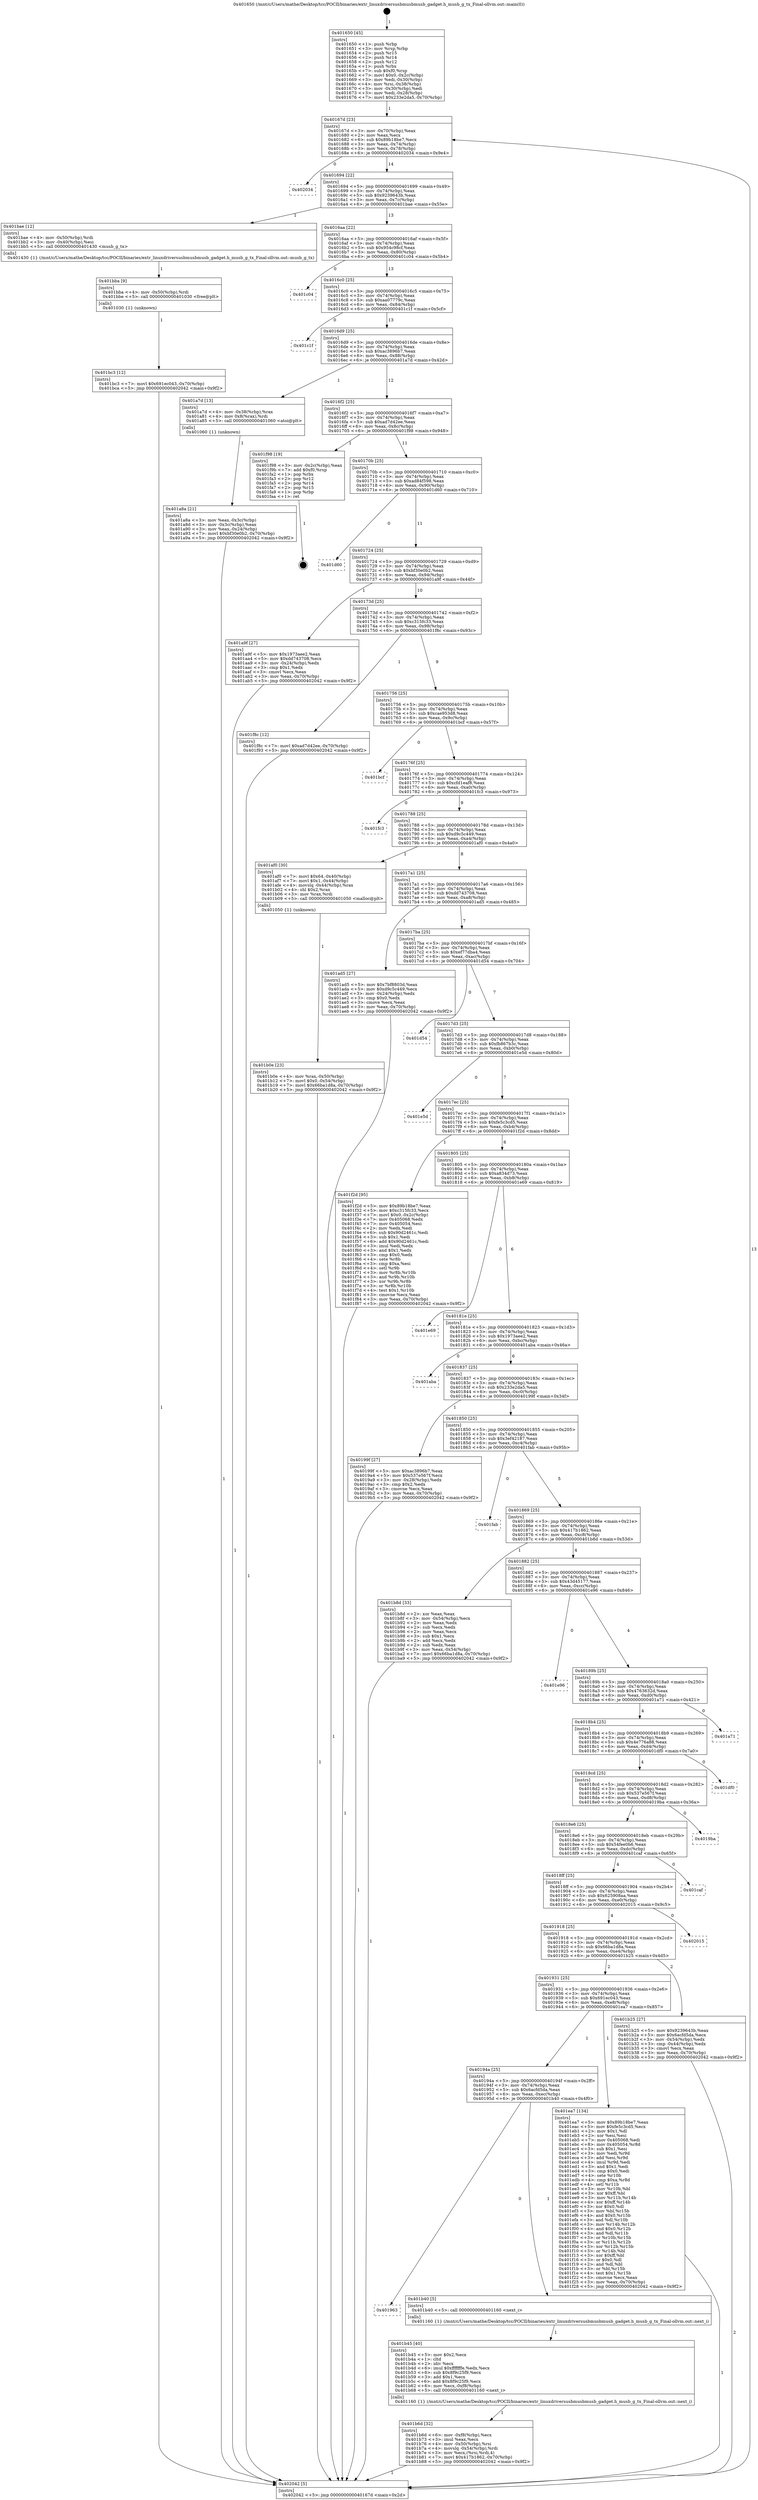 digraph "0x401650" {
  label = "0x401650 (/mnt/c/Users/mathe/Desktop/tcc/POCII/binaries/extr_linuxdriversusbmusbmusb_gadget.h_musb_g_tx_Final-ollvm.out::main(0))"
  labelloc = "t"
  node[shape=record]

  Entry [label="",width=0.3,height=0.3,shape=circle,fillcolor=black,style=filled]
  "0x40167d" [label="{
     0x40167d [23]\l
     | [instrs]\l
     &nbsp;&nbsp;0x40167d \<+3\>: mov -0x70(%rbp),%eax\l
     &nbsp;&nbsp;0x401680 \<+2\>: mov %eax,%ecx\l
     &nbsp;&nbsp;0x401682 \<+6\>: sub $0x89b18be7,%ecx\l
     &nbsp;&nbsp;0x401688 \<+3\>: mov %eax,-0x74(%rbp)\l
     &nbsp;&nbsp;0x40168b \<+3\>: mov %ecx,-0x78(%rbp)\l
     &nbsp;&nbsp;0x40168e \<+6\>: je 0000000000402034 \<main+0x9e4\>\l
  }"]
  "0x402034" [label="{
     0x402034\l
  }", style=dashed]
  "0x401694" [label="{
     0x401694 [22]\l
     | [instrs]\l
     &nbsp;&nbsp;0x401694 \<+5\>: jmp 0000000000401699 \<main+0x49\>\l
     &nbsp;&nbsp;0x401699 \<+3\>: mov -0x74(%rbp),%eax\l
     &nbsp;&nbsp;0x40169c \<+5\>: sub $0x9239643b,%eax\l
     &nbsp;&nbsp;0x4016a1 \<+3\>: mov %eax,-0x7c(%rbp)\l
     &nbsp;&nbsp;0x4016a4 \<+6\>: je 0000000000401bae \<main+0x55e\>\l
  }"]
  Exit [label="",width=0.3,height=0.3,shape=circle,fillcolor=black,style=filled,peripheries=2]
  "0x401bae" [label="{
     0x401bae [12]\l
     | [instrs]\l
     &nbsp;&nbsp;0x401bae \<+4\>: mov -0x50(%rbp),%rdi\l
     &nbsp;&nbsp;0x401bb2 \<+3\>: mov -0x40(%rbp),%esi\l
     &nbsp;&nbsp;0x401bb5 \<+5\>: call 0000000000401430 \<musb_g_tx\>\l
     | [calls]\l
     &nbsp;&nbsp;0x401430 \{1\} (/mnt/c/Users/mathe/Desktop/tcc/POCII/binaries/extr_linuxdriversusbmusbmusb_gadget.h_musb_g_tx_Final-ollvm.out::musb_g_tx)\l
  }"]
  "0x4016aa" [label="{
     0x4016aa [22]\l
     | [instrs]\l
     &nbsp;&nbsp;0x4016aa \<+5\>: jmp 00000000004016af \<main+0x5f\>\l
     &nbsp;&nbsp;0x4016af \<+3\>: mov -0x74(%rbp),%eax\l
     &nbsp;&nbsp;0x4016b2 \<+5\>: sub $0x954c98cf,%eax\l
     &nbsp;&nbsp;0x4016b7 \<+3\>: mov %eax,-0x80(%rbp)\l
     &nbsp;&nbsp;0x4016ba \<+6\>: je 0000000000401c04 \<main+0x5b4\>\l
  }"]
  "0x401bc3" [label="{
     0x401bc3 [12]\l
     | [instrs]\l
     &nbsp;&nbsp;0x401bc3 \<+7\>: movl $0x691ec043,-0x70(%rbp)\l
     &nbsp;&nbsp;0x401bca \<+5\>: jmp 0000000000402042 \<main+0x9f2\>\l
  }"]
  "0x401c04" [label="{
     0x401c04\l
  }", style=dashed]
  "0x4016c0" [label="{
     0x4016c0 [25]\l
     | [instrs]\l
     &nbsp;&nbsp;0x4016c0 \<+5\>: jmp 00000000004016c5 \<main+0x75\>\l
     &nbsp;&nbsp;0x4016c5 \<+3\>: mov -0x74(%rbp),%eax\l
     &nbsp;&nbsp;0x4016c8 \<+5\>: sub $0xaa07779c,%eax\l
     &nbsp;&nbsp;0x4016cd \<+6\>: mov %eax,-0x84(%rbp)\l
     &nbsp;&nbsp;0x4016d3 \<+6\>: je 0000000000401c1f \<main+0x5cf\>\l
  }"]
  "0x401bba" [label="{
     0x401bba [9]\l
     | [instrs]\l
     &nbsp;&nbsp;0x401bba \<+4\>: mov -0x50(%rbp),%rdi\l
     &nbsp;&nbsp;0x401bbe \<+5\>: call 0000000000401030 \<free@plt\>\l
     | [calls]\l
     &nbsp;&nbsp;0x401030 \{1\} (unknown)\l
  }"]
  "0x401c1f" [label="{
     0x401c1f\l
  }", style=dashed]
  "0x4016d9" [label="{
     0x4016d9 [25]\l
     | [instrs]\l
     &nbsp;&nbsp;0x4016d9 \<+5\>: jmp 00000000004016de \<main+0x8e\>\l
     &nbsp;&nbsp;0x4016de \<+3\>: mov -0x74(%rbp),%eax\l
     &nbsp;&nbsp;0x4016e1 \<+5\>: sub $0xac3896b7,%eax\l
     &nbsp;&nbsp;0x4016e6 \<+6\>: mov %eax,-0x88(%rbp)\l
     &nbsp;&nbsp;0x4016ec \<+6\>: je 0000000000401a7d \<main+0x42d\>\l
  }"]
  "0x401b6d" [label="{
     0x401b6d [32]\l
     | [instrs]\l
     &nbsp;&nbsp;0x401b6d \<+6\>: mov -0xf8(%rbp),%ecx\l
     &nbsp;&nbsp;0x401b73 \<+3\>: imul %eax,%ecx\l
     &nbsp;&nbsp;0x401b76 \<+4\>: mov -0x50(%rbp),%rsi\l
     &nbsp;&nbsp;0x401b7a \<+4\>: movslq -0x54(%rbp),%rdi\l
     &nbsp;&nbsp;0x401b7e \<+3\>: mov %ecx,(%rsi,%rdi,4)\l
     &nbsp;&nbsp;0x401b81 \<+7\>: movl $0x417b1862,-0x70(%rbp)\l
     &nbsp;&nbsp;0x401b88 \<+5\>: jmp 0000000000402042 \<main+0x9f2\>\l
  }"]
  "0x401a7d" [label="{
     0x401a7d [13]\l
     | [instrs]\l
     &nbsp;&nbsp;0x401a7d \<+4\>: mov -0x38(%rbp),%rax\l
     &nbsp;&nbsp;0x401a81 \<+4\>: mov 0x8(%rax),%rdi\l
     &nbsp;&nbsp;0x401a85 \<+5\>: call 0000000000401060 \<atoi@plt\>\l
     | [calls]\l
     &nbsp;&nbsp;0x401060 \{1\} (unknown)\l
  }"]
  "0x4016f2" [label="{
     0x4016f2 [25]\l
     | [instrs]\l
     &nbsp;&nbsp;0x4016f2 \<+5\>: jmp 00000000004016f7 \<main+0xa7\>\l
     &nbsp;&nbsp;0x4016f7 \<+3\>: mov -0x74(%rbp),%eax\l
     &nbsp;&nbsp;0x4016fa \<+5\>: sub $0xad7d42ee,%eax\l
     &nbsp;&nbsp;0x4016ff \<+6\>: mov %eax,-0x8c(%rbp)\l
     &nbsp;&nbsp;0x401705 \<+6\>: je 0000000000401f98 \<main+0x948\>\l
  }"]
  "0x401b45" [label="{
     0x401b45 [40]\l
     | [instrs]\l
     &nbsp;&nbsp;0x401b45 \<+5\>: mov $0x2,%ecx\l
     &nbsp;&nbsp;0x401b4a \<+1\>: cltd\l
     &nbsp;&nbsp;0x401b4b \<+2\>: idiv %ecx\l
     &nbsp;&nbsp;0x401b4d \<+6\>: imul $0xfffffffe,%edx,%ecx\l
     &nbsp;&nbsp;0x401b53 \<+6\>: sub $0x8f9c25f9,%ecx\l
     &nbsp;&nbsp;0x401b59 \<+3\>: add $0x1,%ecx\l
     &nbsp;&nbsp;0x401b5c \<+6\>: add $0x8f9c25f9,%ecx\l
     &nbsp;&nbsp;0x401b62 \<+6\>: mov %ecx,-0xf8(%rbp)\l
     &nbsp;&nbsp;0x401b68 \<+5\>: call 0000000000401160 \<next_i\>\l
     | [calls]\l
     &nbsp;&nbsp;0x401160 \{1\} (/mnt/c/Users/mathe/Desktop/tcc/POCII/binaries/extr_linuxdriversusbmusbmusb_gadget.h_musb_g_tx_Final-ollvm.out::next_i)\l
  }"]
  "0x401f98" [label="{
     0x401f98 [19]\l
     | [instrs]\l
     &nbsp;&nbsp;0x401f98 \<+3\>: mov -0x2c(%rbp),%eax\l
     &nbsp;&nbsp;0x401f9b \<+7\>: add $0xf0,%rsp\l
     &nbsp;&nbsp;0x401fa2 \<+1\>: pop %rbx\l
     &nbsp;&nbsp;0x401fa3 \<+2\>: pop %r12\l
     &nbsp;&nbsp;0x401fa5 \<+2\>: pop %r14\l
     &nbsp;&nbsp;0x401fa7 \<+2\>: pop %r15\l
     &nbsp;&nbsp;0x401fa9 \<+1\>: pop %rbp\l
     &nbsp;&nbsp;0x401faa \<+1\>: ret\l
  }"]
  "0x40170b" [label="{
     0x40170b [25]\l
     | [instrs]\l
     &nbsp;&nbsp;0x40170b \<+5\>: jmp 0000000000401710 \<main+0xc0\>\l
     &nbsp;&nbsp;0x401710 \<+3\>: mov -0x74(%rbp),%eax\l
     &nbsp;&nbsp;0x401713 \<+5\>: sub $0xad84f598,%eax\l
     &nbsp;&nbsp;0x401718 \<+6\>: mov %eax,-0x90(%rbp)\l
     &nbsp;&nbsp;0x40171e \<+6\>: je 0000000000401d60 \<main+0x710\>\l
  }"]
  "0x401963" [label="{
     0x401963\l
  }", style=dashed]
  "0x401d60" [label="{
     0x401d60\l
  }", style=dashed]
  "0x401724" [label="{
     0x401724 [25]\l
     | [instrs]\l
     &nbsp;&nbsp;0x401724 \<+5\>: jmp 0000000000401729 \<main+0xd9\>\l
     &nbsp;&nbsp;0x401729 \<+3\>: mov -0x74(%rbp),%eax\l
     &nbsp;&nbsp;0x40172c \<+5\>: sub $0xbf30e0b2,%eax\l
     &nbsp;&nbsp;0x401731 \<+6\>: mov %eax,-0x94(%rbp)\l
     &nbsp;&nbsp;0x401737 \<+6\>: je 0000000000401a9f \<main+0x44f\>\l
  }"]
  "0x401b40" [label="{
     0x401b40 [5]\l
     | [instrs]\l
     &nbsp;&nbsp;0x401b40 \<+5\>: call 0000000000401160 \<next_i\>\l
     | [calls]\l
     &nbsp;&nbsp;0x401160 \{1\} (/mnt/c/Users/mathe/Desktop/tcc/POCII/binaries/extr_linuxdriversusbmusbmusb_gadget.h_musb_g_tx_Final-ollvm.out::next_i)\l
  }"]
  "0x401a9f" [label="{
     0x401a9f [27]\l
     | [instrs]\l
     &nbsp;&nbsp;0x401a9f \<+5\>: mov $0x1973aee2,%eax\l
     &nbsp;&nbsp;0x401aa4 \<+5\>: mov $0xdd743708,%ecx\l
     &nbsp;&nbsp;0x401aa9 \<+3\>: mov -0x24(%rbp),%edx\l
     &nbsp;&nbsp;0x401aac \<+3\>: cmp $0x1,%edx\l
     &nbsp;&nbsp;0x401aaf \<+3\>: cmovl %ecx,%eax\l
     &nbsp;&nbsp;0x401ab2 \<+3\>: mov %eax,-0x70(%rbp)\l
     &nbsp;&nbsp;0x401ab5 \<+5\>: jmp 0000000000402042 \<main+0x9f2\>\l
  }"]
  "0x40173d" [label="{
     0x40173d [25]\l
     | [instrs]\l
     &nbsp;&nbsp;0x40173d \<+5\>: jmp 0000000000401742 \<main+0xf2\>\l
     &nbsp;&nbsp;0x401742 \<+3\>: mov -0x74(%rbp),%eax\l
     &nbsp;&nbsp;0x401745 \<+5\>: sub $0xc315fc33,%eax\l
     &nbsp;&nbsp;0x40174a \<+6\>: mov %eax,-0x98(%rbp)\l
     &nbsp;&nbsp;0x401750 \<+6\>: je 0000000000401f8c \<main+0x93c\>\l
  }"]
  "0x40194a" [label="{
     0x40194a [25]\l
     | [instrs]\l
     &nbsp;&nbsp;0x40194a \<+5\>: jmp 000000000040194f \<main+0x2ff\>\l
     &nbsp;&nbsp;0x40194f \<+3\>: mov -0x74(%rbp),%eax\l
     &nbsp;&nbsp;0x401952 \<+5\>: sub $0x6acfd5da,%eax\l
     &nbsp;&nbsp;0x401957 \<+6\>: mov %eax,-0xec(%rbp)\l
     &nbsp;&nbsp;0x40195d \<+6\>: je 0000000000401b40 \<main+0x4f0\>\l
  }"]
  "0x401f8c" [label="{
     0x401f8c [12]\l
     | [instrs]\l
     &nbsp;&nbsp;0x401f8c \<+7\>: movl $0xad7d42ee,-0x70(%rbp)\l
     &nbsp;&nbsp;0x401f93 \<+5\>: jmp 0000000000402042 \<main+0x9f2\>\l
  }"]
  "0x401756" [label="{
     0x401756 [25]\l
     | [instrs]\l
     &nbsp;&nbsp;0x401756 \<+5\>: jmp 000000000040175b \<main+0x10b\>\l
     &nbsp;&nbsp;0x40175b \<+3\>: mov -0x74(%rbp),%eax\l
     &nbsp;&nbsp;0x40175e \<+5\>: sub $0xcae953d8,%eax\l
     &nbsp;&nbsp;0x401763 \<+6\>: mov %eax,-0x9c(%rbp)\l
     &nbsp;&nbsp;0x401769 \<+6\>: je 0000000000401bcf \<main+0x57f\>\l
  }"]
  "0x401ea7" [label="{
     0x401ea7 [134]\l
     | [instrs]\l
     &nbsp;&nbsp;0x401ea7 \<+5\>: mov $0x89b18be7,%eax\l
     &nbsp;&nbsp;0x401eac \<+5\>: mov $0xfe5c3cd5,%ecx\l
     &nbsp;&nbsp;0x401eb1 \<+2\>: mov $0x1,%dl\l
     &nbsp;&nbsp;0x401eb3 \<+2\>: xor %esi,%esi\l
     &nbsp;&nbsp;0x401eb5 \<+7\>: mov 0x405068,%edi\l
     &nbsp;&nbsp;0x401ebc \<+8\>: mov 0x405054,%r8d\l
     &nbsp;&nbsp;0x401ec4 \<+3\>: sub $0x1,%esi\l
     &nbsp;&nbsp;0x401ec7 \<+3\>: mov %edi,%r9d\l
     &nbsp;&nbsp;0x401eca \<+3\>: add %esi,%r9d\l
     &nbsp;&nbsp;0x401ecd \<+4\>: imul %r9d,%edi\l
     &nbsp;&nbsp;0x401ed1 \<+3\>: and $0x1,%edi\l
     &nbsp;&nbsp;0x401ed4 \<+3\>: cmp $0x0,%edi\l
     &nbsp;&nbsp;0x401ed7 \<+4\>: sete %r10b\l
     &nbsp;&nbsp;0x401edb \<+4\>: cmp $0xa,%r8d\l
     &nbsp;&nbsp;0x401edf \<+4\>: setl %r11b\l
     &nbsp;&nbsp;0x401ee3 \<+3\>: mov %r10b,%bl\l
     &nbsp;&nbsp;0x401ee6 \<+3\>: xor $0xff,%bl\l
     &nbsp;&nbsp;0x401ee9 \<+3\>: mov %r11b,%r14b\l
     &nbsp;&nbsp;0x401eec \<+4\>: xor $0xff,%r14b\l
     &nbsp;&nbsp;0x401ef0 \<+3\>: xor $0x0,%dl\l
     &nbsp;&nbsp;0x401ef3 \<+3\>: mov %bl,%r15b\l
     &nbsp;&nbsp;0x401ef6 \<+4\>: and $0x0,%r15b\l
     &nbsp;&nbsp;0x401efa \<+3\>: and %dl,%r10b\l
     &nbsp;&nbsp;0x401efd \<+3\>: mov %r14b,%r12b\l
     &nbsp;&nbsp;0x401f00 \<+4\>: and $0x0,%r12b\l
     &nbsp;&nbsp;0x401f04 \<+3\>: and %dl,%r11b\l
     &nbsp;&nbsp;0x401f07 \<+3\>: or %r10b,%r15b\l
     &nbsp;&nbsp;0x401f0a \<+3\>: or %r11b,%r12b\l
     &nbsp;&nbsp;0x401f0d \<+3\>: xor %r12b,%r15b\l
     &nbsp;&nbsp;0x401f10 \<+3\>: or %r14b,%bl\l
     &nbsp;&nbsp;0x401f13 \<+3\>: xor $0xff,%bl\l
     &nbsp;&nbsp;0x401f16 \<+3\>: or $0x0,%dl\l
     &nbsp;&nbsp;0x401f19 \<+2\>: and %dl,%bl\l
     &nbsp;&nbsp;0x401f1b \<+3\>: or %bl,%r15b\l
     &nbsp;&nbsp;0x401f1e \<+4\>: test $0x1,%r15b\l
     &nbsp;&nbsp;0x401f22 \<+3\>: cmovne %ecx,%eax\l
     &nbsp;&nbsp;0x401f25 \<+3\>: mov %eax,-0x70(%rbp)\l
     &nbsp;&nbsp;0x401f28 \<+5\>: jmp 0000000000402042 \<main+0x9f2\>\l
  }"]
  "0x401bcf" [label="{
     0x401bcf\l
  }", style=dashed]
  "0x40176f" [label="{
     0x40176f [25]\l
     | [instrs]\l
     &nbsp;&nbsp;0x40176f \<+5\>: jmp 0000000000401774 \<main+0x124\>\l
     &nbsp;&nbsp;0x401774 \<+3\>: mov -0x74(%rbp),%eax\l
     &nbsp;&nbsp;0x401777 \<+5\>: sub $0xcfd1eaf8,%eax\l
     &nbsp;&nbsp;0x40177c \<+6\>: mov %eax,-0xa0(%rbp)\l
     &nbsp;&nbsp;0x401782 \<+6\>: je 0000000000401fc3 \<main+0x973\>\l
  }"]
  "0x401931" [label="{
     0x401931 [25]\l
     | [instrs]\l
     &nbsp;&nbsp;0x401931 \<+5\>: jmp 0000000000401936 \<main+0x2e6\>\l
     &nbsp;&nbsp;0x401936 \<+3\>: mov -0x74(%rbp),%eax\l
     &nbsp;&nbsp;0x401939 \<+5\>: sub $0x691ec043,%eax\l
     &nbsp;&nbsp;0x40193e \<+6\>: mov %eax,-0xe8(%rbp)\l
     &nbsp;&nbsp;0x401944 \<+6\>: je 0000000000401ea7 \<main+0x857\>\l
  }"]
  "0x401fc3" [label="{
     0x401fc3\l
  }", style=dashed]
  "0x401788" [label="{
     0x401788 [25]\l
     | [instrs]\l
     &nbsp;&nbsp;0x401788 \<+5\>: jmp 000000000040178d \<main+0x13d\>\l
     &nbsp;&nbsp;0x40178d \<+3\>: mov -0x74(%rbp),%eax\l
     &nbsp;&nbsp;0x401790 \<+5\>: sub $0xd9c5c449,%eax\l
     &nbsp;&nbsp;0x401795 \<+6\>: mov %eax,-0xa4(%rbp)\l
     &nbsp;&nbsp;0x40179b \<+6\>: je 0000000000401af0 \<main+0x4a0\>\l
  }"]
  "0x401b25" [label="{
     0x401b25 [27]\l
     | [instrs]\l
     &nbsp;&nbsp;0x401b25 \<+5\>: mov $0x9239643b,%eax\l
     &nbsp;&nbsp;0x401b2a \<+5\>: mov $0x6acfd5da,%ecx\l
     &nbsp;&nbsp;0x401b2f \<+3\>: mov -0x54(%rbp),%edx\l
     &nbsp;&nbsp;0x401b32 \<+3\>: cmp -0x44(%rbp),%edx\l
     &nbsp;&nbsp;0x401b35 \<+3\>: cmovl %ecx,%eax\l
     &nbsp;&nbsp;0x401b38 \<+3\>: mov %eax,-0x70(%rbp)\l
     &nbsp;&nbsp;0x401b3b \<+5\>: jmp 0000000000402042 \<main+0x9f2\>\l
  }"]
  "0x401af0" [label="{
     0x401af0 [30]\l
     | [instrs]\l
     &nbsp;&nbsp;0x401af0 \<+7\>: movl $0x64,-0x40(%rbp)\l
     &nbsp;&nbsp;0x401af7 \<+7\>: movl $0x1,-0x44(%rbp)\l
     &nbsp;&nbsp;0x401afe \<+4\>: movslq -0x44(%rbp),%rax\l
     &nbsp;&nbsp;0x401b02 \<+4\>: shl $0x2,%rax\l
     &nbsp;&nbsp;0x401b06 \<+3\>: mov %rax,%rdi\l
     &nbsp;&nbsp;0x401b09 \<+5\>: call 0000000000401050 \<malloc@plt\>\l
     | [calls]\l
     &nbsp;&nbsp;0x401050 \{1\} (unknown)\l
  }"]
  "0x4017a1" [label="{
     0x4017a1 [25]\l
     | [instrs]\l
     &nbsp;&nbsp;0x4017a1 \<+5\>: jmp 00000000004017a6 \<main+0x156\>\l
     &nbsp;&nbsp;0x4017a6 \<+3\>: mov -0x74(%rbp),%eax\l
     &nbsp;&nbsp;0x4017a9 \<+5\>: sub $0xdd743708,%eax\l
     &nbsp;&nbsp;0x4017ae \<+6\>: mov %eax,-0xa8(%rbp)\l
     &nbsp;&nbsp;0x4017b4 \<+6\>: je 0000000000401ad5 \<main+0x485\>\l
  }"]
  "0x401918" [label="{
     0x401918 [25]\l
     | [instrs]\l
     &nbsp;&nbsp;0x401918 \<+5\>: jmp 000000000040191d \<main+0x2cd\>\l
     &nbsp;&nbsp;0x40191d \<+3\>: mov -0x74(%rbp),%eax\l
     &nbsp;&nbsp;0x401920 \<+5\>: sub $0x66ba1d8a,%eax\l
     &nbsp;&nbsp;0x401925 \<+6\>: mov %eax,-0xe4(%rbp)\l
     &nbsp;&nbsp;0x40192b \<+6\>: je 0000000000401b25 \<main+0x4d5\>\l
  }"]
  "0x401ad5" [label="{
     0x401ad5 [27]\l
     | [instrs]\l
     &nbsp;&nbsp;0x401ad5 \<+5\>: mov $0x7bf8803d,%eax\l
     &nbsp;&nbsp;0x401ada \<+5\>: mov $0xd9c5c449,%ecx\l
     &nbsp;&nbsp;0x401adf \<+3\>: mov -0x24(%rbp),%edx\l
     &nbsp;&nbsp;0x401ae2 \<+3\>: cmp $0x0,%edx\l
     &nbsp;&nbsp;0x401ae5 \<+3\>: cmove %ecx,%eax\l
     &nbsp;&nbsp;0x401ae8 \<+3\>: mov %eax,-0x70(%rbp)\l
     &nbsp;&nbsp;0x401aeb \<+5\>: jmp 0000000000402042 \<main+0x9f2\>\l
  }"]
  "0x4017ba" [label="{
     0x4017ba [25]\l
     | [instrs]\l
     &nbsp;&nbsp;0x4017ba \<+5\>: jmp 00000000004017bf \<main+0x16f\>\l
     &nbsp;&nbsp;0x4017bf \<+3\>: mov -0x74(%rbp),%eax\l
     &nbsp;&nbsp;0x4017c2 \<+5\>: sub $0xef77dba4,%eax\l
     &nbsp;&nbsp;0x4017c7 \<+6\>: mov %eax,-0xac(%rbp)\l
     &nbsp;&nbsp;0x4017cd \<+6\>: je 0000000000401d54 \<main+0x704\>\l
  }"]
  "0x402015" [label="{
     0x402015\l
  }", style=dashed]
  "0x401d54" [label="{
     0x401d54\l
  }", style=dashed]
  "0x4017d3" [label="{
     0x4017d3 [25]\l
     | [instrs]\l
     &nbsp;&nbsp;0x4017d3 \<+5\>: jmp 00000000004017d8 \<main+0x188\>\l
     &nbsp;&nbsp;0x4017d8 \<+3\>: mov -0x74(%rbp),%eax\l
     &nbsp;&nbsp;0x4017db \<+5\>: sub $0xfb867b3c,%eax\l
     &nbsp;&nbsp;0x4017e0 \<+6\>: mov %eax,-0xb0(%rbp)\l
     &nbsp;&nbsp;0x4017e6 \<+6\>: je 0000000000401e5d \<main+0x80d\>\l
  }"]
  "0x4018ff" [label="{
     0x4018ff [25]\l
     | [instrs]\l
     &nbsp;&nbsp;0x4018ff \<+5\>: jmp 0000000000401904 \<main+0x2b4\>\l
     &nbsp;&nbsp;0x401904 \<+3\>: mov -0x74(%rbp),%eax\l
     &nbsp;&nbsp;0x401907 \<+5\>: sub $0x625908aa,%eax\l
     &nbsp;&nbsp;0x40190c \<+6\>: mov %eax,-0xe0(%rbp)\l
     &nbsp;&nbsp;0x401912 \<+6\>: je 0000000000402015 \<main+0x9c5\>\l
  }"]
  "0x401e5d" [label="{
     0x401e5d\l
  }", style=dashed]
  "0x4017ec" [label="{
     0x4017ec [25]\l
     | [instrs]\l
     &nbsp;&nbsp;0x4017ec \<+5\>: jmp 00000000004017f1 \<main+0x1a1\>\l
     &nbsp;&nbsp;0x4017f1 \<+3\>: mov -0x74(%rbp),%eax\l
     &nbsp;&nbsp;0x4017f4 \<+5\>: sub $0xfe5c3cd5,%eax\l
     &nbsp;&nbsp;0x4017f9 \<+6\>: mov %eax,-0xb4(%rbp)\l
     &nbsp;&nbsp;0x4017ff \<+6\>: je 0000000000401f2d \<main+0x8dd\>\l
  }"]
  "0x401caf" [label="{
     0x401caf\l
  }", style=dashed]
  "0x401f2d" [label="{
     0x401f2d [95]\l
     | [instrs]\l
     &nbsp;&nbsp;0x401f2d \<+5\>: mov $0x89b18be7,%eax\l
     &nbsp;&nbsp;0x401f32 \<+5\>: mov $0xc315fc33,%ecx\l
     &nbsp;&nbsp;0x401f37 \<+7\>: movl $0x0,-0x2c(%rbp)\l
     &nbsp;&nbsp;0x401f3e \<+7\>: mov 0x405068,%edx\l
     &nbsp;&nbsp;0x401f45 \<+7\>: mov 0x405054,%esi\l
     &nbsp;&nbsp;0x401f4c \<+2\>: mov %edx,%edi\l
     &nbsp;&nbsp;0x401f4e \<+6\>: sub $0x90d2461c,%edi\l
     &nbsp;&nbsp;0x401f54 \<+3\>: sub $0x1,%edi\l
     &nbsp;&nbsp;0x401f57 \<+6\>: add $0x90d2461c,%edi\l
     &nbsp;&nbsp;0x401f5d \<+3\>: imul %edi,%edx\l
     &nbsp;&nbsp;0x401f60 \<+3\>: and $0x1,%edx\l
     &nbsp;&nbsp;0x401f63 \<+3\>: cmp $0x0,%edx\l
     &nbsp;&nbsp;0x401f66 \<+4\>: sete %r8b\l
     &nbsp;&nbsp;0x401f6a \<+3\>: cmp $0xa,%esi\l
     &nbsp;&nbsp;0x401f6d \<+4\>: setl %r9b\l
     &nbsp;&nbsp;0x401f71 \<+3\>: mov %r8b,%r10b\l
     &nbsp;&nbsp;0x401f74 \<+3\>: and %r9b,%r10b\l
     &nbsp;&nbsp;0x401f77 \<+3\>: xor %r9b,%r8b\l
     &nbsp;&nbsp;0x401f7a \<+3\>: or %r8b,%r10b\l
     &nbsp;&nbsp;0x401f7d \<+4\>: test $0x1,%r10b\l
     &nbsp;&nbsp;0x401f81 \<+3\>: cmovne %ecx,%eax\l
     &nbsp;&nbsp;0x401f84 \<+3\>: mov %eax,-0x70(%rbp)\l
     &nbsp;&nbsp;0x401f87 \<+5\>: jmp 0000000000402042 \<main+0x9f2\>\l
  }"]
  "0x401805" [label="{
     0x401805 [25]\l
     | [instrs]\l
     &nbsp;&nbsp;0x401805 \<+5\>: jmp 000000000040180a \<main+0x1ba\>\l
     &nbsp;&nbsp;0x40180a \<+3\>: mov -0x74(%rbp),%eax\l
     &nbsp;&nbsp;0x40180d \<+5\>: sub $0xa834d73,%eax\l
     &nbsp;&nbsp;0x401812 \<+6\>: mov %eax,-0xb8(%rbp)\l
     &nbsp;&nbsp;0x401818 \<+6\>: je 0000000000401e69 \<main+0x819\>\l
  }"]
  "0x4018e6" [label="{
     0x4018e6 [25]\l
     | [instrs]\l
     &nbsp;&nbsp;0x4018e6 \<+5\>: jmp 00000000004018eb \<main+0x29b\>\l
     &nbsp;&nbsp;0x4018eb \<+3\>: mov -0x74(%rbp),%eax\l
     &nbsp;&nbsp;0x4018ee \<+5\>: sub $0x54fee0b6,%eax\l
     &nbsp;&nbsp;0x4018f3 \<+6\>: mov %eax,-0xdc(%rbp)\l
     &nbsp;&nbsp;0x4018f9 \<+6\>: je 0000000000401caf \<main+0x65f\>\l
  }"]
  "0x401e69" [label="{
     0x401e69\l
  }", style=dashed]
  "0x40181e" [label="{
     0x40181e [25]\l
     | [instrs]\l
     &nbsp;&nbsp;0x40181e \<+5\>: jmp 0000000000401823 \<main+0x1d3\>\l
     &nbsp;&nbsp;0x401823 \<+3\>: mov -0x74(%rbp),%eax\l
     &nbsp;&nbsp;0x401826 \<+5\>: sub $0x1973aee2,%eax\l
     &nbsp;&nbsp;0x40182b \<+6\>: mov %eax,-0xbc(%rbp)\l
     &nbsp;&nbsp;0x401831 \<+6\>: je 0000000000401aba \<main+0x46a\>\l
  }"]
  "0x4019ba" [label="{
     0x4019ba\l
  }", style=dashed]
  "0x401aba" [label="{
     0x401aba\l
  }", style=dashed]
  "0x401837" [label="{
     0x401837 [25]\l
     | [instrs]\l
     &nbsp;&nbsp;0x401837 \<+5\>: jmp 000000000040183c \<main+0x1ec\>\l
     &nbsp;&nbsp;0x40183c \<+3\>: mov -0x74(%rbp),%eax\l
     &nbsp;&nbsp;0x40183f \<+5\>: sub $0x233e2da5,%eax\l
     &nbsp;&nbsp;0x401844 \<+6\>: mov %eax,-0xc0(%rbp)\l
     &nbsp;&nbsp;0x40184a \<+6\>: je 000000000040199f \<main+0x34f\>\l
  }"]
  "0x4018cd" [label="{
     0x4018cd [25]\l
     | [instrs]\l
     &nbsp;&nbsp;0x4018cd \<+5\>: jmp 00000000004018d2 \<main+0x282\>\l
     &nbsp;&nbsp;0x4018d2 \<+3\>: mov -0x74(%rbp),%eax\l
     &nbsp;&nbsp;0x4018d5 \<+5\>: sub $0x537e567f,%eax\l
     &nbsp;&nbsp;0x4018da \<+6\>: mov %eax,-0xd8(%rbp)\l
     &nbsp;&nbsp;0x4018e0 \<+6\>: je 00000000004019ba \<main+0x36a\>\l
  }"]
  "0x40199f" [label="{
     0x40199f [27]\l
     | [instrs]\l
     &nbsp;&nbsp;0x40199f \<+5\>: mov $0xac3896b7,%eax\l
     &nbsp;&nbsp;0x4019a4 \<+5\>: mov $0x537e567f,%ecx\l
     &nbsp;&nbsp;0x4019a9 \<+3\>: mov -0x28(%rbp),%edx\l
     &nbsp;&nbsp;0x4019ac \<+3\>: cmp $0x2,%edx\l
     &nbsp;&nbsp;0x4019af \<+3\>: cmovne %ecx,%eax\l
     &nbsp;&nbsp;0x4019b2 \<+3\>: mov %eax,-0x70(%rbp)\l
     &nbsp;&nbsp;0x4019b5 \<+5\>: jmp 0000000000402042 \<main+0x9f2\>\l
  }"]
  "0x401850" [label="{
     0x401850 [25]\l
     | [instrs]\l
     &nbsp;&nbsp;0x401850 \<+5\>: jmp 0000000000401855 \<main+0x205\>\l
     &nbsp;&nbsp;0x401855 \<+3\>: mov -0x74(%rbp),%eax\l
     &nbsp;&nbsp;0x401858 \<+5\>: sub $0x3ef42187,%eax\l
     &nbsp;&nbsp;0x40185d \<+6\>: mov %eax,-0xc4(%rbp)\l
     &nbsp;&nbsp;0x401863 \<+6\>: je 0000000000401fab \<main+0x95b\>\l
  }"]
  "0x402042" [label="{
     0x402042 [5]\l
     | [instrs]\l
     &nbsp;&nbsp;0x402042 \<+5\>: jmp 000000000040167d \<main+0x2d\>\l
  }"]
  "0x401650" [label="{
     0x401650 [45]\l
     | [instrs]\l
     &nbsp;&nbsp;0x401650 \<+1\>: push %rbp\l
     &nbsp;&nbsp;0x401651 \<+3\>: mov %rsp,%rbp\l
     &nbsp;&nbsp;0x401654 \<+2\>: push %r15\l
     &nbsp;&nbsp;0x401656 \<+2\>: push %r14\l
     &nbsp;&nbsp;0x401658 \<+2\>: push %r12\l
     &nbsp;&nbsp;0x40165a \<+1\>: push %rbx\l
     &nbsp;&nbsp;0x40165b \<+7\>: sub $0xf0,%rsp\l
     &nbsp;&nbsp;0x401662 \<+7\>: movl $0x0,-0x2c(%rbp)\l
     &nbsp;&nbsp;0x401669 \<+3\>: mov %edi,-0x30(%rbp)\l
     &nbsp;&nbsp;0x40166c \<+4\>: mov %rsi,-0x38(%rbp)\l
     &nbsp;&nbsp;0x401670 \<+3\>: mov -0x30(%rbp),%edi\l
     &nbsp;&nbsp;0x401673 \<+3\>: mov %edi,-0x28(%rbp)\l
     &nbsp;&nbsp;0x401676 \<+7\>: movl $0x233e2da5,-0x70(%rbp)\l
  }"]
  "0x401a8a" [label="{
     0x401a8a [21]\l
     | [instrs]\l
     &nbsp;&nbsp;0x401a8a \<+3\>: mov %eax,-0x3c(%rbp)\l
     &nbsp;&nbsp;0x401a8d \<+3\>: mov -0x3c(%rbp),%eax\l
     &nbsp;&nbsp;0x401a90 \<+3\>: mov %eax,-0x24(%rbp)\l
     &nbsp;&nbsp;0x401a93 \<+7\>: movl $0xbf30e0b2,-0x70(%rbp)\l
     &nbsp;&nbsp;0x401a9a \<+5\>: jmp 0000000000402042 \<main+0x9f2\>\l
  }"]
  "0x401b0e" [label="{
     0x401b0e [23]\l
     | [instrs]\l
     &nbsp;&nbsp;0x401b0e \<+4\>: mov %rax,-0x50(%rbp)\l
     &nbsp;&nbsp;0x401b12 \<+7\>: movl $0x0,-0x54(%rbp)\l
     &nbsp;&nbsp;0x401b19 \<+7\>: movl $0x66ba1d8a,-0x70(%rbp)\l
     &nbsp;&nbsp;0x401b20 \<+5\>: jmp 0000000000402042 \<main+0x9f2\>\l
  }"]
  "0x401df0" [label="{
     0x401df0\l
  }", style=dashed]
  "0x401fab" [label="{
     0x401fab\l
  }", style=dashed]
  "0x401869" [label="{
     0x401869 [25]\l
     | [instrs]\l
     &nbsp;&nbsp;0x401869 \<+5\>: jmp 000000000040186e \<main+0x21e\>\l
     &nbsp;&nbsp;0x40186e \<+3\>: mov -0x74(%rbp),%eax\l
     &nbsp;&nbsp;0x401871 \<+5\>: sub $0x417b1862,%eax\l
     &nbsp;&nbsp;0x401876 \<+6\>: mov %eax,-0xc8(%rbp)\l
     &nbsp;&nbsp;0x40187c \<+6\>: je 0000000000401b8d \<main+0x53d\>\l
  }"]
  "0x4018b4" [label="{
     0x4018b4 [25]\l
     | [instrs]\l
     &nbsp;&nbsp;0x4018b4 \<+5\>: jmp 00000000004018b9 \<main+0x269\>\l
     &nbsp;&nbsp;0x4018b9 \<+3\>: mov -0x74(%rbp),%eax\l
     &nbsp;&nbsp;0x4018bc \<+5\>: sub $0x4e776a88,%eax\l
     &nbsp;&nbsp;0x4018c1 \<+6\>: mov %eax,-0xd4(%rbp)\l
     &nbsp;&nbsp;0x4018c7 \<+6\>: je 0000000000401df0 \<main+0x7a0\>\l
  }"]
  "0x401b8d" [label="{
     0x401b8d [33]\l
     | [instrs]\l
     &nbsp;&nbsp;0x401b8d \<+2\>: xor %eax,%eax\l
     &nbsp;&nbsp;0x401b8f \<+3\>: mov -0x54(%rbp),%ecx\l
     &nbsp;&nbsp;0x401b92 \<+2\>: mov %eax,%edx\l
     &nbsp;&nbsp;0x401b94 \<+2\>: sub %ecx,%edx\l
     &nbsp;&nbsp;0x401b96 \<+2\>: mov %eax,%ecx\l
     &nbsp;&nbsp;0x401b98 \<+3\>: sub $0x1,%ecx\l
     &nbsp;&nbsp;0x401b9b \<+2\>: add %ecx,%edx\l
     &nbsp;&nbsp;0x401b9d \<+2\>: sub %edx,%eax\l
     &nbsp;&nbsp;0x401b9f \<+3\>: mov %eax,-0x54(%rbp)\l
     &nbsp;&nbsp;0x401ba2 \<+7\>: movl $0x66ba1d8a,-0x70(%rbp)\l
     &nbsp;&nbsp;0x401ba9 \<+5\>: jmp 0000000000402042 \<main+0x9f2\>\l
  }"]
  "0x401882" [label="{
     0x401882 [25]\l
     | [instrs]\l
     &nbsp;&nbsp;0x401882 \<+5\>: jmp 0000000000401887 \<main+0x237\>\l
     &nbsp;&nbsp;0x401887 \<+3\>: mov -0x74(%rbp),%eax\l
     &nbsp;&nbsp;0x40188a \<+5\>: sub $0x43d45177,%eax\l
     &nbsp;&nbsp;0x40188f \<+6\>: mov %eax,-0xcc(%rbp)\l
     &nbsp;&nbsp;0x401895 \<+6\>: je 0000000000401e96 \<main+0x846\>\l
  }"]
  "0x401a71" [label="{
     0x401a71\l
  }", style=dashed]
  "0x401e96" [label="{
     0x401e96\l
  }", style=dashed]
  "0x40189b" [label="{
     0x40189b [25]\l
     | [instrs]\l
     &nbsp;&nbsp;0x40189b \<+5\>: jmp 00000000004018a0 \<main+0x250\>\l
     &nbsp;&nbsp;0x4018a0 \<+3\>: mov -0x74(%rbp),%eax\l
     &nbsp;&nbsp;0x4018a3 \<+5\>: sub $0x4763632d,%eax\l
     &nbsp;&nbsp;0x4018a8 \<+6\>: mov %eax,-0xd0(%rbp)\l
     &nbsp;&nbsp;0x4018ae \<+6\>: je 0000000000401a71 \<main+0x421\>\l
  }"]
  Entry -> "0x401650" [label=" 1"]
  "0x40167d" -> "0x402034" [label=" 0"]
  "0x40167d" -> "0x401694" [label=" 14"]
  "0x401f98" -> Exit [label=" 1"]
  "0x401694" -> "0x401bae" [label=" 1"]
  "0x401694" -> "0x4016aa" [label=" 13"]
  "0x401f8c" -> "0x402042" [label=" 1"]
  "0x4016aa" -> "0x401c04" [label=" 0"]
  "0x4016aa" -> "0x4016c0" [label=" 13"]
  "0x401f2d" -> "0x402042" [label=" 1"]
  "0x4016c0" -> "0x401c1f" [label=" 0"]
  "0x4016c0" -> "0x4016d9" [label=" 13"]
  "0x401ea7" -> "0x402042" [label=" 1"]
  "0x4016d9" -> "0x401a7d" [label=" 1"]
  "0x4016d9" -> "0x4016f2" [label=" 12"]
  "0x401bc3" -> "0x402042" [label=" 1"]
  "0x4016f2" -> "0x401f98" [label=" 1"]
  "0x4016f2" -> "0x40170b" [label=" 11"]
  "0x401bba" -> "0x401bc3" [label=" 1"]
  "0x40170b" -> "0x401d60" [label=" 0"]
  "0x40170b" -> "0x401724" [label=" 11"]
  "0x401bae" -> "0x401bba" [label=" 1"]
  "0x401724" -> "0x401a9f" [label=" 1"]
  "0x401724" -> "0x40173d" [label=" 10"]
  "0x401b8d" -> "0x402042" [label=" 1"]
  "0x40173d" -> "0x401f8c" [label=" 1"]
  "0x40173d" -> "0x401756" [label=" 9"]
  "0x401b45" -> "0x401b6d" [label=" 1"]
  "0x401756" -> "0x401bcf" [label=" 0"]
  "0x401756" -> "0x40176f" [label=" 9"]
  "0x401b40" -> "0x401b45" [label=" 1"]
  "0x40176f" -> "0x401fc3" [label=" 0"]
  "0x40176f" -> "0x401788" [label=" 9"]
  "0x40194a" -> "0x401b40" [label=" 1"]
  "0x401788" -> "0x401af0" [label=" 1"]
  "0x401788" -> "0x4017a1" [label=" 8"]
  "0x401b6d" -> "0x402042" [label=" 1"]
  "0x4017a1" -> "0x401ad5" [label=" 1"]
  "0x4017a1" -> "0x4017ba" [label=" 7"]
  "0x401931" -> "0x401ea7" [label=" 1"]
  "0x4017ba" -> "0x401d54" [label=" 0"]
  "0x4017ba" -> "0x4017d3" [label=" 7"]
  "0x40194a" -> "0x401963" [label=" 0"]
  "0x4017d3" -> "0x401e5d" [label=" 0"]
  "0x4017d3" -> "0x4017ec" [label=" 7"]
  "0x401918" -> "0x401931" [label=" 2"]
  "0x4017ec" -> "0x401f2d" [label=" 1"]
  "0x4017ec" -> "0x401805" [label=" 6"]
  "0x401918" -> "0x401b25" [label=" 2"]
  "0x401805" -> "0x401e69" [label=" 0"]
  "0x401805" -> "0x40181e" [label=" 6"]
  "0x4018ff" -> "0x401918" [label=" 4"]
  "0x40181e" -> "0x401aba" [label=" 0"]
  "0x40181e" -> "0x401837" [label=" 6"]
  "0x4018ff" -> "0x402015" [label=" 0"]
  "0x401837" -> "0x40199f" [label=" 1"]
  "0x401837" -> "0x401850" [label=" 5"]
  "0x40199f" -> "0x402042" [label=" 1"]
  "0x401650" -> "0x40167d" [label=" 1"]
  "0x402042" -> "0x40167d" [label=" 13"]
  "0x401a7d" -> "0x401a8a" [label=" 1"]
  "0x401a8a" -> "0x402042" [label=" 1"]
  "0x401a9f" -> "0x402042" [label=" 1"]
  "0x401ad5" -> "0x402042" [label=" 1"]
  "0x401af0" -> "0x401b0e" [label=" 1"]
  "0x401b0e" -> "0x402042" [label=" 1"]
  "0x4018e6" -> "0x4018ff" [label=" 4"]
  "0x401850" -> "0x401fab" [label=" 0"]
  "0x401850" -> "0x401869" [label=" 5"]
  "0x4018e6" -> "0x401caf" [label=" 0"]
  "0x401869" -> "0x401b8d" [label=" 1"]
  "0x401869" -> "0x401882" [label=" 4"]
  "0x4018cd" -> "0x4018e6" [label=" 4"]
  "0x401882" -> "0x401e96" [label=" 0"]
  "0x401882" -> "0x40189b" [label=" 4"]
  "0x4018cd" -> "0x4019ba" [label=" 0"]
  "0x40189b" -> "0x401a71" [label=" 0"]
  "0x40189b" -> "0x4018b4" [label=" 4"]
  "0x401931" -> "0x40194a" [label=" 1"]
  "0x4018b4" -> "0x401df0" [label=" 0"]
  "0x4018b4" -> "0x4018cd" [label=" 4"]
  "0x401b25" -> "0x402042" [label=" 2"]
}
